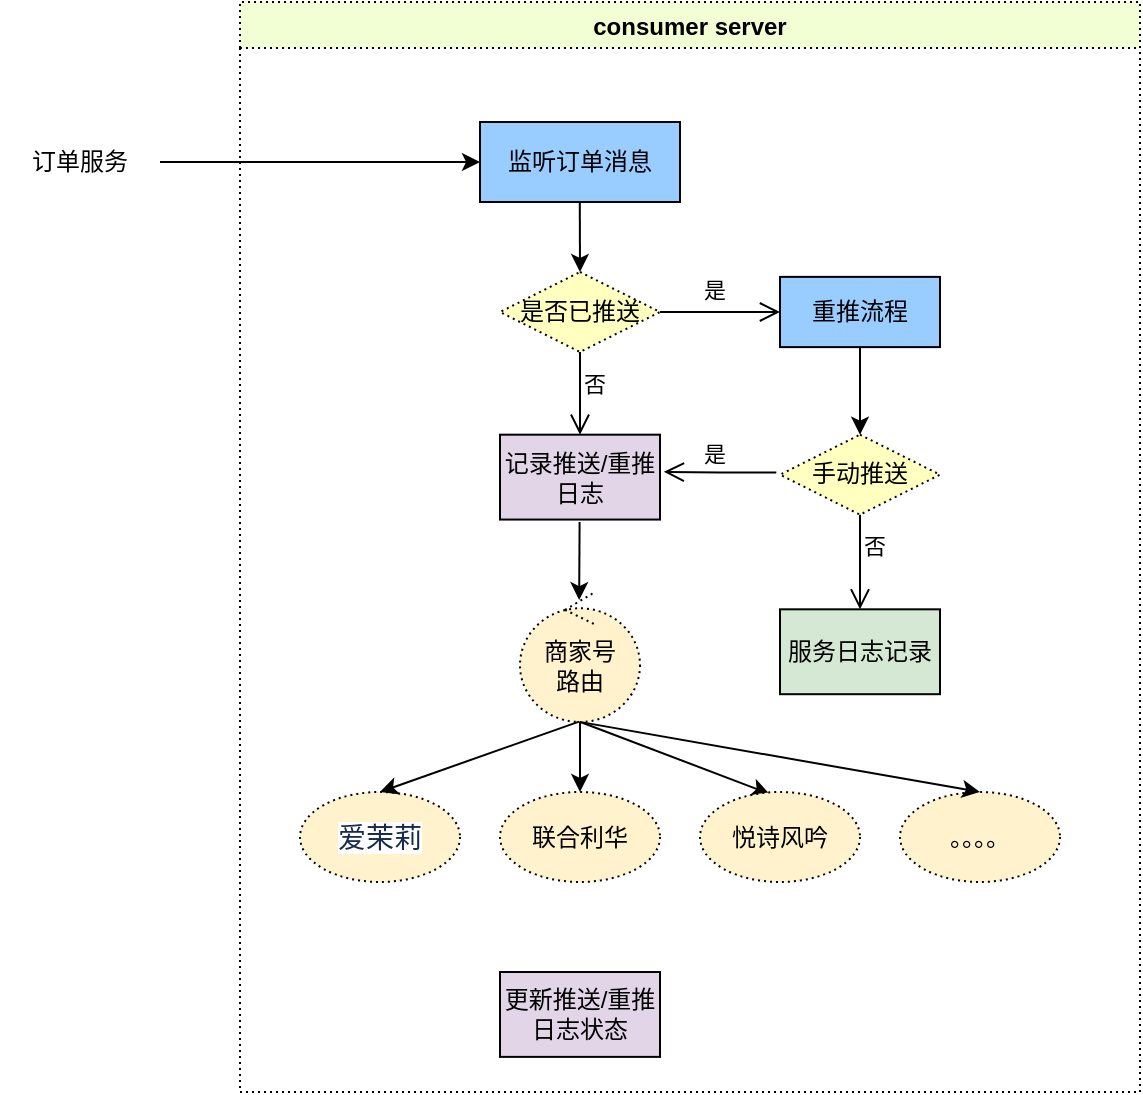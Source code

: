 <mxfile version="16.6.5" type="github"><diagram id="BDvVSngGOplgBvMkCZ0S" name="Page-1"><mxGraphModel dx="865" dy="463" grid="1" gridSize="10" guides="1" tooltips="1" connect="1" arrows="1" fold="1" page="1" pageScale="1" pageWidth="827" pageHeight="1169" math="0" shadow="0"><root><mxCell id="0"/><mxCell id="1" parent="0"/><mxCell id="b1F-uJUC9WspK6oYwCPj-3" value="consumer server" style="swimlane;fillColor=#F2FFD4;dashed=1;dashPattern=1 2;" vertex="1" parent="1"><mxGeometry x="200" y="45" width="450" height="545" as="geometry"><mxRectangle x="370" y="60" width="80" height="23" as="alternateBounds"/></mxGeometry></mxCell><mxCell id="b1F-uJUC9WspK6oYwCPj-13" value="监听订单消息" style="whiteSpace=wrap;html=1;align=center;fillColor=#99CCFF;" vertex="1" parent="b1F-uJUC9WspK6oYwCPj-3"><mxGeometry x="120" y="60" width="100" height="40" as="geometry"/></mxCell><mxCell id="b1F-uJUC9WspK6oYwCPj-18" value="是否已推送" style="rhombus;whiteSpace=wrap;html=1;fillColor=#ffffc0;strokeColor=#000000;dashed=1;dashPattern=1 2;" vertex="1" parent="b1F-uJUC9WspK6oYwCPj-3"><mxGeometry x="130" y="135" width="80" height="40" as="geometry"/></mxCell><mxCell id="b1F-uJUC9WspK6oYwCPj-19" value="是" style="edgeStyle=orthogonalEdgeStyle;html=1;align=left;verticalAlign=bottom;endArrow=open;endSize=8;strokeColor=#000000;rounded=0;exitX=1;exitY=0.5;exitDx=0;exitDy=0;entryX=0;entryY=0.5;entryDx=0;entryDy=0;" edge="1" source="b1F-uJUC9WspK6oYwCPj-18" parent="b1F-uJUC9WspK6oYwCPj-3" target="b1F-uJUC9WspK6oYwCPj-34"><mxGeometry x="-0.333" y="2" relative="1" as="geometry"><mxPoint x="270" y="152.56" as="targetPoint"/><Array as="points"/><mxPoint as="offset"/></mxGeometry></mxCell><mxCell id="b1F-uJUC9WspK6oYwCPj-20" value="否" style="edgeStyle=orthogonalEdgeStyle;html=1;align=left;verticalAlign=top;endArrow=open;endSize=8;strokeColor=#000000;rounded=0;entryX=0.5;entryY=0;entryDx=0;entryDy=0;" edge="1" source="b1F-uJUC9WspK6oYwCPj-18" parent="b1F-uJUC9WspK6oYwCPj-3" target="b1F-uJUC9WspK6oYwCPj-38"><mxGeometry x="-0.886" relative="1" as="geometry"><mxPoint x="170" y="220" as="targetPoint"/><Array as="points"/><mxPoint as="offset"/></mxGeometry></mxCell><mxCell id="b1F-uJUC9WspK6oYwCPj-28" value="" style="endArrow=classic;html=1;rounded=0;entryX=0.5;entryY=0;entryDx=0;entryDy=0;exitX=0.399;exitY=1.064;exitDx=0;exitDy=0;exitPerimeter=0;" edge="1" parent="b1F-uJUC9WspK6oYwCPj-3" target="b1F-uJUC9WspK6oYwCPj-18"><mxGeometry width="50" height="50" relative="1" as="geometry"><mxPoint x="169.9" y="100" as="sourcePoint"/><mxPoint x="140" y="87.44" as="targetPoint"/></mxGeometry></mxCell><mxCell id="b1F-uJUC9WspK6oYwCPj-30" value="手动推送" style="rhombus;whiteSpace=wrap;html=1;fillColor=#ffffc0;strokeColor=#000000;dashed=1;dashPattern=1 2;" vertex="1" parent="b1F-uJUC9WspK6oYwCPj-3"><mxGeometry x="270" y="216.34" width="80" height="40" as="geometry"/></mxCell><mxCell id="b1F-uJUC9WspK6oYwCPj-34" value="重推流程" style="whiteSpace=wrap;html=1;align=center;fillColor=#99CCFF;" vertex="1" parent="b1F-uJUC9WspK6oYwCPj-3"><mxGeometry x="270" y="137.44" width="80" height="35.12" as="geometry"/></mxCell><mxCell id="b1F-uJUC9WspK6oYwCPj-36" value="" style="endArrow=classic;html=1;rounded=0;entryX=0.5;entryY=0;entryDx=0;entryDy=0;exitX=0.5;exitY=1;exitDx=0;exitDy=0;" edge="1" parent="b1F-uJUC9WspK6oYwCPj-3" source="b1F-uJUC9WspK6oYwCPj-34" target="b1F-uJUC9WspK6oYwCPj-30"><mxGeometry width="50" height="50" relative="1" as="geometry"><mxPoint x="309.83" y="187.56" as="sourcePoint"/><mxPoint x="309.93" y="210" as="targetPoint"/></mxGeometry></mxCell><mxCell id="b1F-uJUC9WspK6oYwCPj-38" value="记录推送/重推日志" style="whiteSpace=wrap;html=1;align=center;fillColor=#E1D5E7;" vertex="1" parent="b1F-uJUC9WspK6oYwCPj-3"><mxGeometry x="130" y="216.34" width="80" height="42.44" as="geometry"/></mxCell><mxCell id="b1F-uJUC9WspK6oYwCPj-37" value="是" style="edgeStyle=orthogonalEdgeStyle;html=1;align=left;verticalAlign=bottom;endArrow=open;endSize=8;strokeColor=#000000;rounded=0;exitX=-0.023;exitY=0.474;exitDx=0;exitDy=0;exitPerimeter=0;entryX=1.024;entryY=0.438;entryDx=0;entryDy=0;entryPerimeter=0;" edge="1" parent="b1F-uJUC9WspK6oYwCPj-3" source="b1F-uJUC9WspK6oYwCPj-30" target="b1F-uJUC9WspK6oYwCPj-38"><mxGeometry x="0.362" relative="1" as="geometry"><mxPoint x="299" y="296.34" as="targetPoint"/><mxPoint x="220" y="183.78" as="sourcePoint"/><Array as="points"/><mxPoint as="offset"/></mxGeometry></mxCell><mxCell id="b1F-uJUC9WspK6oYwCPj-40" value="服务日志记录" style="whiteSpace=wrap;html=1;align=center;fillColor=#D5E8D4;" vertex="1" parent="b1F-uJUC9WspK6oYwCPj-3"><mxGeometry x="270" y="303.66" width="80" height="42.44" as="geometry"/></mxCell><mxCell id="b1F-uJUC9WspK6oYwCPj-41" value="否" style="edgeStyle=orthogonalEdgeStyle;html=1;align=left;verticalAlign=top;endArrow=open;endSize=8;strokeColor=#000000;rounded=0;entryX=0.5;entryY=0;entryDx=0;entryDy=0;exitX=0.5;exitY=1;exitDx=0;exitDy=0;" edge="1" parent="b1F-uJUC9WspK6oYwCPj-3" source="b1F-uJUC9WspK6oYwCPj-30" target="b1F-uJUC9WspK6oYwCPj-40"><mxGeometry x="-0.886" relative="1" as="geometry"><mxPoint x="180" y="245.0" as="targetPoint"/><mxPoint x="310" y="275.0" as="sourcePoint"/><Array as="points"/><mxPoint as="offset"/></mxGeometry></mxCell><mxCell id="b1F-uJUC9WspK6oYwCPj-62" value="" style="rounded=0;orthogonalLoop=1;jettySize=auto;html=1;strokeColor=#000000;entryX=0.435;entryY=0.021;entryDx=0;entryDy=0;entryPerimeter=0;exitX=0.493;exitY=0.996;exitDx=0;exitDy=0;exitPerimeter=0;" edge="1" parent="b1F-uJUC9WspK6oYwCPj-3" source="b1F-uJUC9WspK6oYwCPj-46" target="b1F-uJUC9WspK6oYwCPj-53"><mxGeometry relative="1" as="geometry"><mxPoint x="170" y="365" as="sourcePoint"/><Array as="points"/></mxGeometry></mxCell><mxCell id="b1F-uJUC9WspK6oYwCPj-63" value="" style="edgeStyle=none;rounded=0;orthogonalLoop=1;jettySize=auto;html=1;strokeColor=#000000;" edge="1" parent="b1F-uJUC9WspK6oYwCPj-3" source="b1F-uJUC9WspK6oYwCPj-46" target="b1F-uJUC9WspK6oYwCPj-52"><mxGeometry relative="1" as="geometry"/></mxCell><mxCell id="b1F-uJUC9WspK6oYwCPj-46" value="商家号&lt;br&gt;路由" style="ellipse;shape=umlControl;whiteSpace=wrap;html=1;dashed=1;dashPattern=1 2;strokeColor=#000000;fillColor=#FFF2CC;gradientColor=none;" vertex="1" parent="b1F-uJUC9WspK6oYwCPj-3"><mxGeometry x="140" y="295" width="60" height="65" as="geometry"/></mxCell><mxCell id="b1F-uJUC9WspK6oYwCPj-48" value="" style="endArrow=classic;html=1;rounded=0;entryX=0.493;entryY=0.062;entryDx=0;entryDy=0;exitX=0.399;exitY=1.064;exitDx=0;exitDy=0;exitPerimeter=0;entryPerimeter=0;" edge="1" parent="b1F-uJUC9WspK6oYwCPj-3" target="b1F-uJUC9WspK6oYwCPj-46"><mxGeometry width="50" height="50" relative="1" as="geometry"><mxPoint x="169.8" y="260" as="sourcePoint"/><mxPoint x="169.9" y="295" as="targetPoint"/></mxGeometry></mxCell><mxCell id="b1F-uJUC9WspK6oYwCPj-50" value="更新推送/重推日志状态" style="whiteSpace=wrap;html=1;align=center;fillColor=#E1D5E7;" vertex="1" parent="b1F-uJUC9WspK6oYwCPj-3"><mxGeometry x="130" y="485" width="80" height="42.44" as="geometry"/></mxCell><mxCell id="b1F-uJUC9WspK6oYwCPj-51" value="&lt;font color=&quot;#172b4d&quot;&gt;&lt;span style=&quot;font-size: 14px ; background-color: rgb(255 , 255 , 255)&quot;&gt;爱茉莉&lt;/span&gt;&lt;/font&gt;" style="ellipse;whiteSpace=wrap;html=1;dashed=1;dashPattern=1 2;strokeColor=#000000;fillColor=#FFF2CC;gradientColor=none;" vertex="1" parent="b1F-uJUC9WspK6oYwCPj-3"><mxGeometry x="30" y="395" width="80" height="45" as="geometry"/></mxCell><mxCell id="b1F-uJUC9WspK6oYwCPj-52" value="联合利华" style="ellipse;whiteSpace=wrap;html=1;dashed=1;dashPattern=1 2;strokeColor=#000000;fillColor=#FFF2CC;gradientColor=none;" vertex="1" parent="b1F-uJUC9WspK6oYwCPj-3"><mxGeometry x="130" y="395" width="80" height="45" as="geometry"/></mxCell><mxCell id="b1F-uJUC9WspK6oYwCPj-53" value="悦诗风吟" style="ellipse;whiteSpace=wrap;html=1;dashed=1;dashPattern=1 2;strokeColor=#000000;fillColor=#FFF2CC;gradientColor=none;" vertex="1" parent="b1F-uJUC9WspK6oYwCPj-3"><mxGeometry x="230" y="395" width="80" height="45" as="geometry"/></mxCell><mxCell id="b1F-uJUC9WspK6oYwCPj-59" value="。。。。" style="ellipse;whiteSpace=wrap;html=1;dashed=1;dashPattern=1 2;strokeColor=#000000;fillColor=#FFF2CC;gradientColor=none;" vertex="1" parent="b1F-uJUC9WspK6oYwCPj-3"><mxGeometry x="330" y="395" width="80" height="45" as="geometry"/></mxCell><mxCell id="b1F-uJUC9WspK6oYwCPj-61" value="" style="endArrow=classic;html=1;rounded=0;entryX=0.5;entryY=0;entryDx=0;entryDy=0;exitX=0.492;exitY=0.997;exitDx=0;exitDy=0;exitPerimeter=0;" edge="1" parent="b1F-uJUC9WspK6oYwCPj-3" source="b1F-uJUC9WspK6oYwCPj-46" target="b1F-uJUC9WspK6oYwCPj-51"><mxGeometry width="50" height="50" relative="1" as="geometry"><mxPoint x="170" y="365" as="sourcePoint"/><mxPoint x="179.58" y="309.03" as="targetPoint"/></mxGeometry></mxCell><mxCell id="b1F-uJUC9WspK6oYwCPj-64" value="" style="edgeStyle=none;rounded=0;orthogonalLoop=1;jettySize=auto;html=1;strokeColor=#000000;entryX=0.5;entryY=0;entryDx=0;entryDy=0;exitX=0.497;exitY=0.999;exitDx=0;exitDy=0;exitPerimeter=0;" edge="1" parent="b1F-uJUC9WspK6oYwCPj-3" source="b1F-uJUC9WspK6oYwCPj-46" target="b1F-uJUC9WspK6oYwCPj-59"><mxGeometry relative="1" as="geometry"><mxPoint x="180" y="370" as="sourcePoint"/><mxPoint x="180" y="405" as="targetPoint"/></mxGeometry></mxCell><mxCell id="b1F-uJUC9WspK6oYwCPj-12" value="" style="endArrow=classic;html=1;rounded=0;entryX=0;entryY=0.5;entryDx=0;entryDy=0;" edge="1" parent="1" target="b1F-uJUC9WspK6oYwCPj-13"><mxGeometry width="50" height="50" relative="1" as="geometry"><mxPoint x="160" y="125" as="sourcePoint"/><mxPoint x="430" y="120" as="targetPoint"/></mxGeometry></mxCell><mxCell id="b1F-uJUC9WspK6oYwCPj-43" value="订单服务" style="text;html=1;strokeColor=none;fillColor=none;align=center;verticalAlign=middle;whiteSpace=wrap;rounded=0;dashed=1;dashPattern=1 2;" vertex="1" parent="1"><mxGeometry x="80" y="100" width="80" height="50" as="geometry"/></mxCell></root></mxGraphModel></diagram></mxfile>